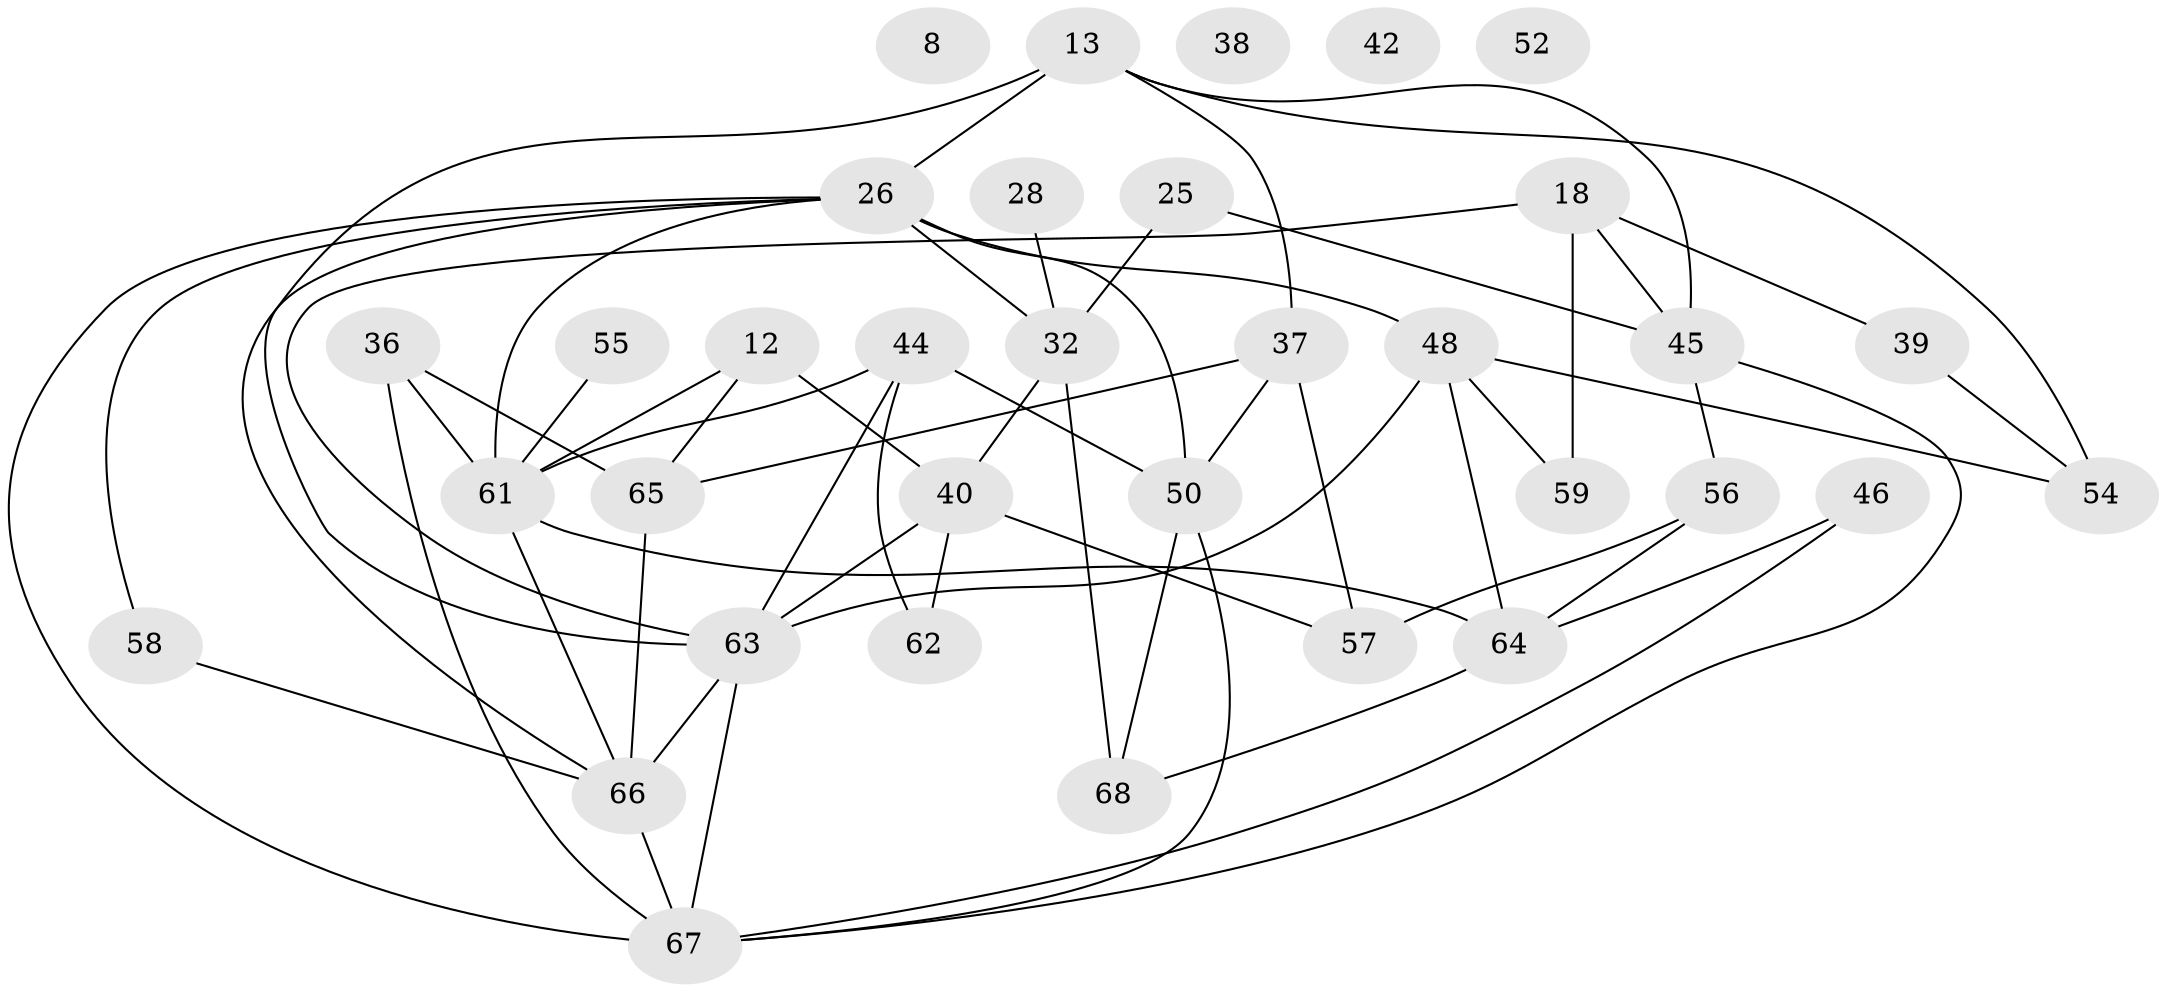 // original degree distribution, {3: 0.3088235294117647, 4: 0.25, 2: 0.20588235294117646, 7: 0.04411764705882353, 0: 0.058823529411764705, 5: 0.08823529411764706, 6: 0.014705882352941176, 1: 0.029411764705882353}
// Generated by graph-tools (version 1.1) at 2025/40/03/09/25 04:40:28]
// undirected, 34 vertices, 59 edges
graph export_dot {
graph [start="1"]
  node [color=gray90,style=filled];
  8;
  12;
  13 [super="+3+11"];
  18;
  25;
  26 [super="+16+7"];
  28;
  32 [super="+23"];
  36 [super="+10+29"];
  37 [super="+24"];
  38;
  39;
  40 [super="+35"];
  42;
  44;
  45;
  46;
  48 [super="+41"];
  50 [super="+21"];
  52;
  54 [super="+15"];
  55;
  56 [super="+20"];
  57;
  58;
  59;
  61 [super="+60"];
  62;
  63 [super="+53"];
  64 [super="+31"];
  65 [super="+17"];
  66 [super="+49+33"];
  67 [super="+47+51"];
  68;
  12 -- 40;
  12 -- 61;
  12 -- 65;
  13 -- 45;
  13 -- 63 [weight=2];
  13 -- 37 [weight=2];
  13 -- 26 [weight=2];
  13 -- 54;
  18 -- 39;
  18 -- 45;
  18 -- 59;
  18 -- 63;
  25 -- 45;
  25 -- 32;
  26 -- 32 [weight=2];
  26 -- 50 [weight=2];
  26 -- 61 [weight=4];
  26 -- 67;
  26 -- 48 [weight=2];
  26 -- 58;
  26 -- 66;
  28 -- 32;
  32 -- 68;
  32 -- 40 [weight=2];
  36 -- 67 [weight=2];
  36 -- 65 [weight=2];
  36 -- 61;
  37 -- 50 [weight=2];
  37 -- 57;
  37 -- 65;
  39 -- 54;
  40 -- 57;
  40 -- 62;
  40 -- 63;
  44 -- 50;
  44 -- 61;
  44 -- 62;
  44 -- 63;
  45 -- 56;
  45 -- 67;
  46 -- 64;
  46 -- 67;
  48 -- 59;
  48 -- 63 [weight=2];
  48 -- 54;
  48 -- 64;
  50 -- 68;
  50 -- 67;
  55 -- 61;
  56 -- 57;
  56 -- 64;
  58 -- 66;
  61 -- 64;
  61 -- 66;
  63 -- 67;
  63 -- 66 [weight=2];
  64 -- 68;
  65 -- 66 [weight=2];
  66 -- 67;
}
